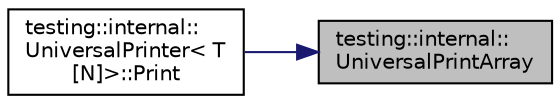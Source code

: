 digraph "testing::internal::UniversalPrintArray"
{
 // LATEX_PDF_SIZE
  bgcolor="transparent";
  edge [fontname="Helvetica",fontsize="10",labelfontname="Helvetica",labelfontsize="10"];
  node [fontname="Helvetica",fontsize="10",shape=record];
  rankdir="RL";
  Node1 [label="testing::internal::\lUniversalPrintArray",height=0.2,width=0.4,color="black", fillcolor="grey75", style="filled", fontcolor="black",tooltip=" "];
  Node1 -> Node2 [dir="back",color="midnightblue",fontsize="10",style="solid",fontname="Helvetica"];
  Node2 [label="testing::internal::\lUniversalPrinter\< T\l[N]\>::Print",height=0.2,width=0.4,color="black",URL="$classtesting_1_1internal_1_1UniversalPrinter_3_01T_0fN_0e_4.html#a1cf0e7c8db59c090f769116c6421b212",tooltip=" "];
}
